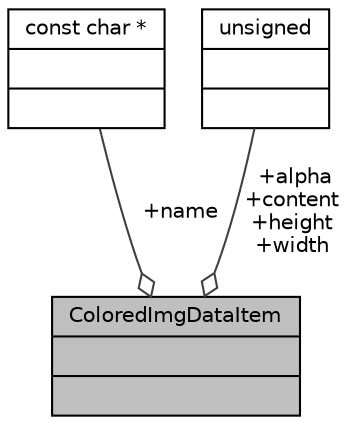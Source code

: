 digraph "ColoredImgDataItem"
{
 // LATEX_PDF_SIZE
  edge [fontname="Helvetica",fontsize="10",labelfontname="Helvetica",labelfontsize="10"];
  node [fontname="Helvetica",fontsize="10",shape=record];
  Node1 [label="{ColoredImgDataItem\n||}",height=0.2,width=0.4,color="black", fillcolor="grey75", style="filled", fontcolor="black",tooltip=" "];
  Node2 -> Node1 [color="grey25",fontsize="10",style="solid",label=" +name" ,arrowhead="odiamond"];
  Node2 [label="{const char *\n||}",height=0.2,width=0.4,color="black", fillcolor="white", style="filled",tooltip=" "];
  Node3 -> Node1 [color="grey25",fontsize="10",style="solid",label=" +alpha\n+content\n+height\n+width" ,arrowhead="odiamond"];
  Node3 [label="{unsigned\n||}",height=0.2,width=0.4,color="black", fillcolor="white", style="filled",tooltip=" "];
}
